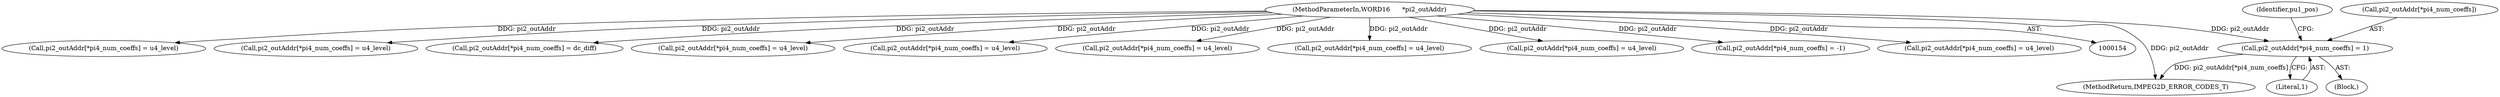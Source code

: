 digraph "0_Android_227c1f829127405e21dab1664393050c652ef71e@array" {
"1000358" [label="(Call,pi2_outAddr[*pi4_num_coeffs] = 1)"];
"1000156" [label="(MethodParameterIn,WORD16      *pi2_outAddr)"];
"1000357" [label="(Block,)"];
"1001092" [label="(MethodReturn,IMPEG2D_ERROR_CODES_T)"];
"1000978" [label="(Call,pi2_outAddr[*pi4_num_coeffs] = u4_level)"];
"1000721" [label="(Call,pi2_outAddr[*pi4_num_coeffs] = u4_level)"];
"1000305" [label="(Call,pi2_outAddr[*pi4_num_coeffs] = dc_diff)"];
"1000592" [label="(Call,pi2_outAddr[*pi4_num_coeffs] = u4_level)"];
"1000366" [label="(Identifier,pu1_pos)"];
"1000363" [label="(Literal,1)"];
"1000359" [label="(Call,pi2_outAddr[*pi4_num_coeffs])"];
"1000482" [label="(Call,pi2_outAddr[*pi4_num_coeffs] = u4_level)"];
"1000822" [label="(Call,pi2_outAddr[*pi4_num_coeffs] = u4_level)"];
"1000919" [label="(Call,pi2_outAddr[*pi4_num_coeffs] = u4_level)"];
"1000156" [label="(MethodParameterIn,WORD16      *pi2_outAddr)"];
"1001048" [label="(Call,pi2_outAddr[*pi4_num_coeffs] = u4_level)"];
"1000349" [label="(Call,pi2_outAddr[*pi4_num_coeffs] = -1)"];
"1000358" [label="(Call,pi2_outAddr[*pi4_num_coeffs] = 1)"];
"1000651" [label="(Call,pi2_outAddr[*pi4_num_coeffs] = u4_level)"];
"1000358" -> "1000357"  [label="AST: "];
"1000358" -> "1000363"  [label="CFG: "];
"1000359" -> "1000358"  [label="AST: "];
"1000363" -> "1000358"  [label="AST: "];
"1000366" -> "1000358"  [label="CFG: "];
"1000358" -> "1001092"  [label="DDG: pi2_outAddr[*pi4_num_coeffs]"];
"1000156" -> "1000358"  [label="DDG: pi2_outAddr"];
"1000156" -> "1000154"  [label="AST: "];
"1000156" -> "1001092"  [label="DDG: pi2_outAddr"];
"1000156" -> "1000305"  [label="DDG: pi2_outAddr"];
"1000156" -> "1000349"  [label="DDG: pi2_outAddr"];
"1000156" -> "1000482"  [label="DDG: pi2_outAddr"];
"1000156" -> "1000592"  [label="DDG: pi2_outAddr"];
"1000156" -> "1000651"  [label="DDG: pi2_outAddr"];
"1000156" -> "1000721"  [label="DDG: pi2_outAddr"];
"1000156" -> "1000822"  [label="DDG: pi2_outAddr"];
"1000156" -> "1000919"  [label="DDG: pi2_outAddr"];
"1000156" -> "1000978"  [label="DDG: pi2_outAddr"];
"1000156" -> "1001048"  [label="DDG: pi2_outAddr"];
}
